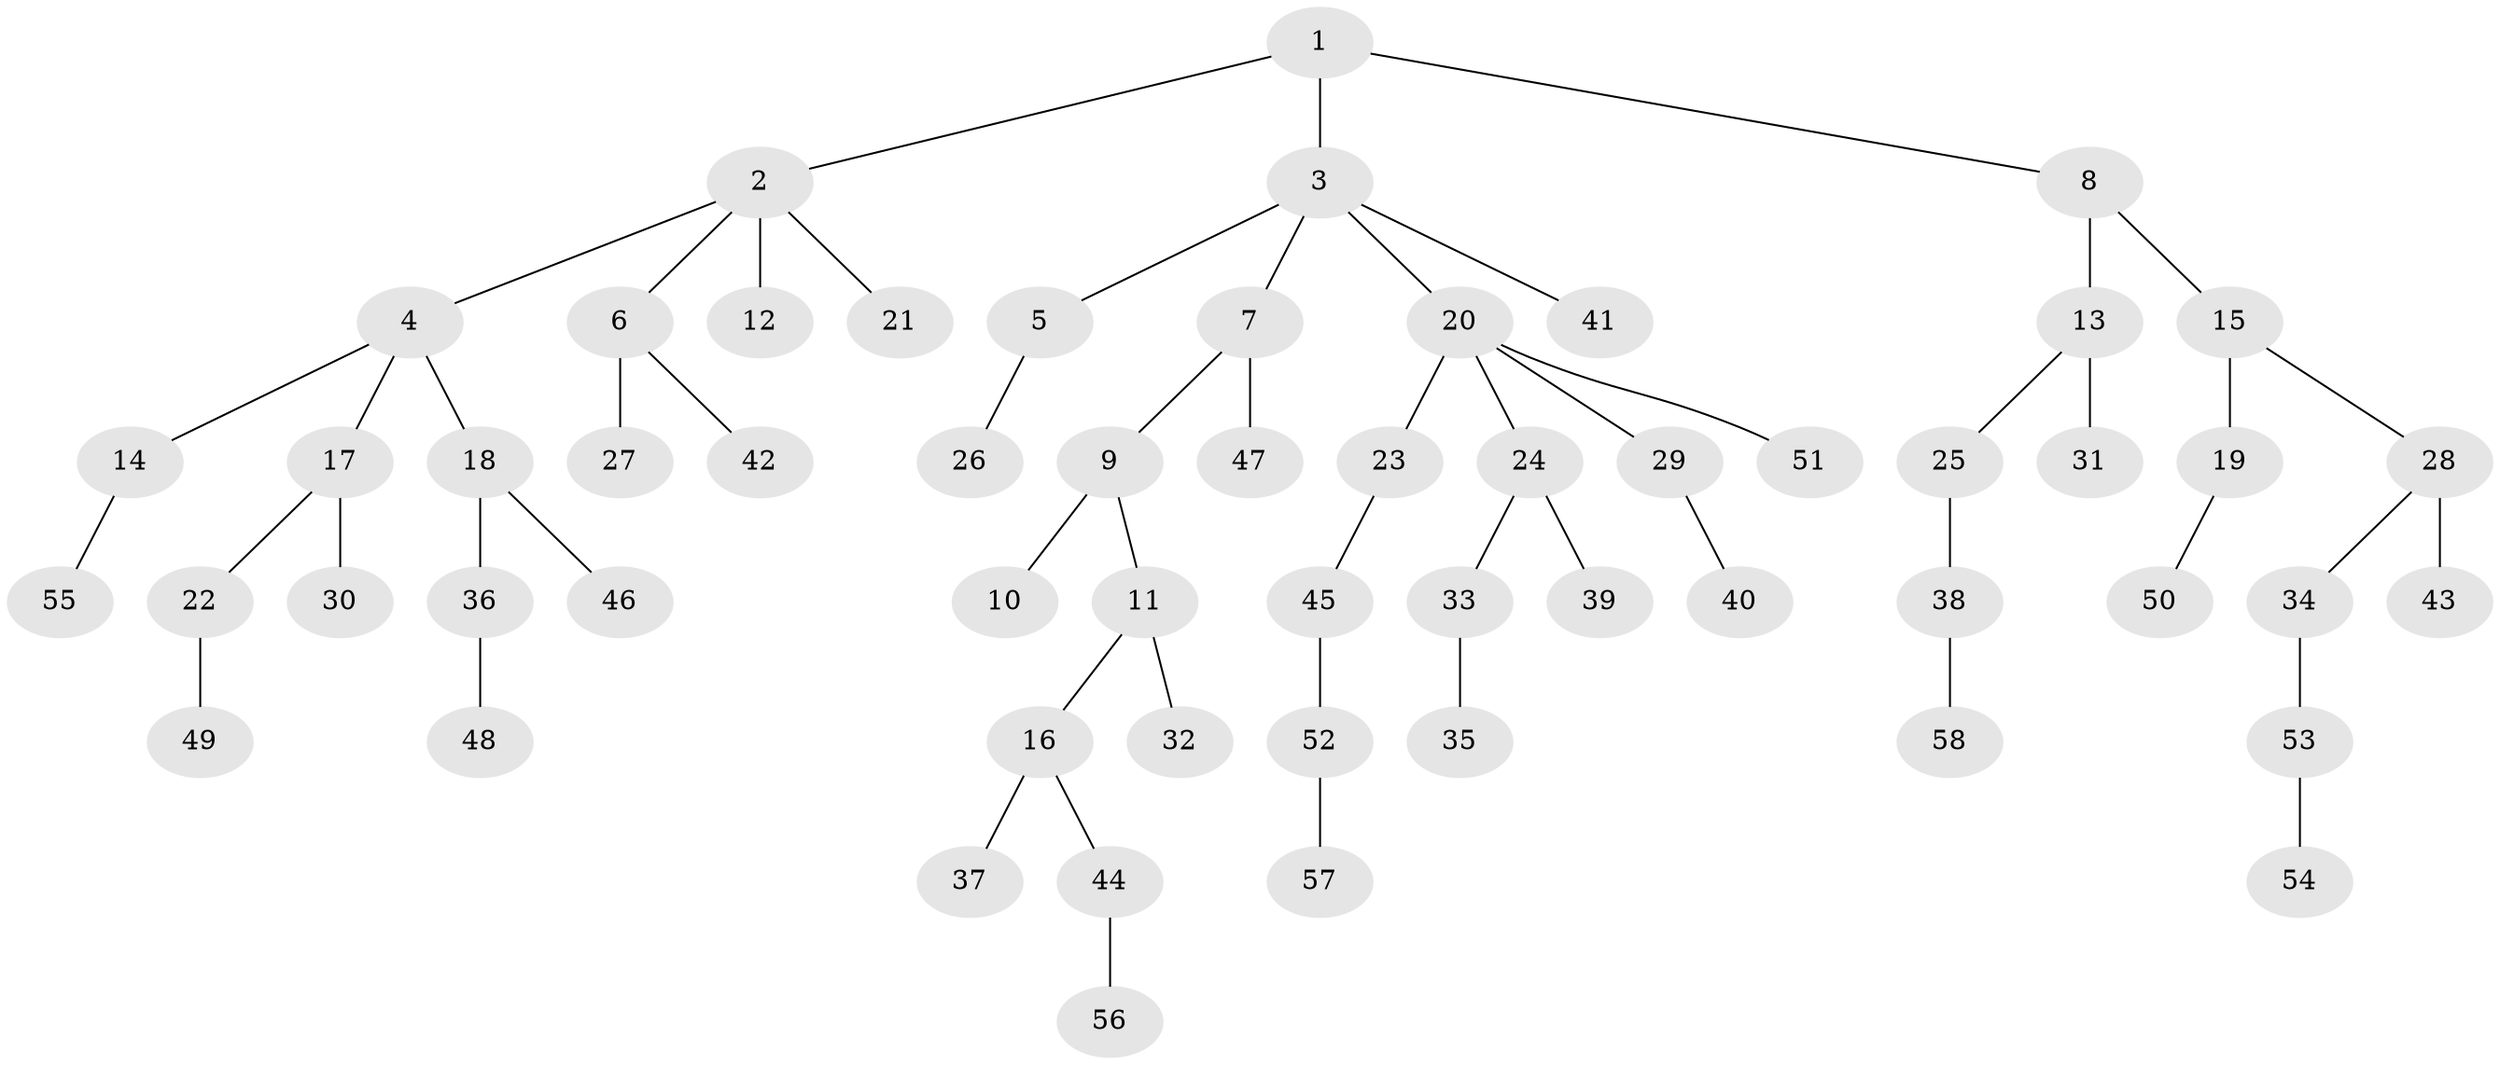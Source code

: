 // original degree distribution, {4: 0.08620689655172414, 6: 0.02586206896551724, 5: 0.02586206896551724, 2: 0.21551724137931033, 1: 0.5086206896551724, 3: 0.13793103448275862}
// Generated by graph-tools (version 1.1) at 2025/36/03/09/25 02:36:31]
// undirected, 58 vertices, 57 edges
graph export_dot {
graph [start="1"]
  node [color=gray90,style=filled];
  1;
  2;
  3;
  4;
  5;
  6;
  7;
  8;
  9;
  10;
  11;
  12;
  13;
  14;
  15;
  16;
  17;
  18;
  19;
  20;
  21;
  22;
  23;
  24;
  25;
  26;
  27;
  28;
  29;
  30;
  31;
  32;
  33;
  34;
  35;
  36;
  37;
  38;
  39;
  40;
  41;
  42;
  43;
  44;
  45;
  46;
  47;
  48;
  49;
  50;
  51;
  52;
  53;
  54;
  55;
  56;
  57;
  58;
  1 -- 2 [weight=1.0];
  1 -- 3 [weight=1.0];
  1 -- 8 [weight=1.0];
  2 -- 4 [weight=1.0];
  2 -- 6 [weight=1.0];
  2 -- 12 [weight=1.0];
  2 -- 21 [weight=1.0];
  3 -- 5 [weight=1.0];
  3 -- 7 [weight=1.0];
  3 -- 20 [weight=1.0];
  3 -- 41 [weight=1.0];
  4 -- 14 [weight=1.0];
  4 -- 17 [weight=1.0];
  4 -- 18 [weight=1.0];
  5 -- 26 [weight=2.0];
  6 -- 27 [weight=1.0];
  6 -- 42 [weight=1.0];
  7 -- 9 [weight=1.0];
  7 -- 47 [weight=1.0];
  8 -- 13 [weight=1.0];
  8 -- 15 [weight=1.0];
  9 -- 10 [weight=1.0];
  9 -- 11 [weight=1.0];
  11 -- 16 [weight=1.0];
  11 -- 32 [weight=1.0];
  13 -- 25 [weight=1.0];
  13 -- 31 [weight=2.0];
  14 -- 55 [weight=1.0];
  15 -- 19 [weight=2.0];
  15 -- 28 [weight=1.0];
  16 -- 37 [weight=1.0];
  16 -- 44 [weight=1.0];
  17 -- 22 [weight=1.0];
  17 -- 30 [weight=1.0];
  18 -- 36 [weight=1.0];
  18 -- 46 [weight=1.0];
  19 -- 50 [weight=1.0];
  20 -- 23 [weight=1.0];
  20 -- 24 [weight=1.0];
  20 -- 29 [weight=1.0];
  20 -- 51 [weight=1.0];
  22 -- 49 [weight=1.0];
  23 -- 45 [weight=1.0];
  24 -- 33 [weight=1.0];
  24 -- 39 [weight=1.0];
  25 -- 38 [weight=1.0];
  28 -- 34 [weight=1.0];
  28 -- 43 [weight=3.0];
  29 -- 40 [weight=1.0];
  33 -- 35 [weight=2.0];
  34 -- 53 [weight=1.0];
  36 -- 48 [weight=1.0];
  38 -- 58 [weight=1.0];
  44 -- 56 [weight=1.0];
  45 -- 52 [weight=1.0];
  52 -- 57 [weight=1.0];
  53 -- 54 [weight=1.0];
}
